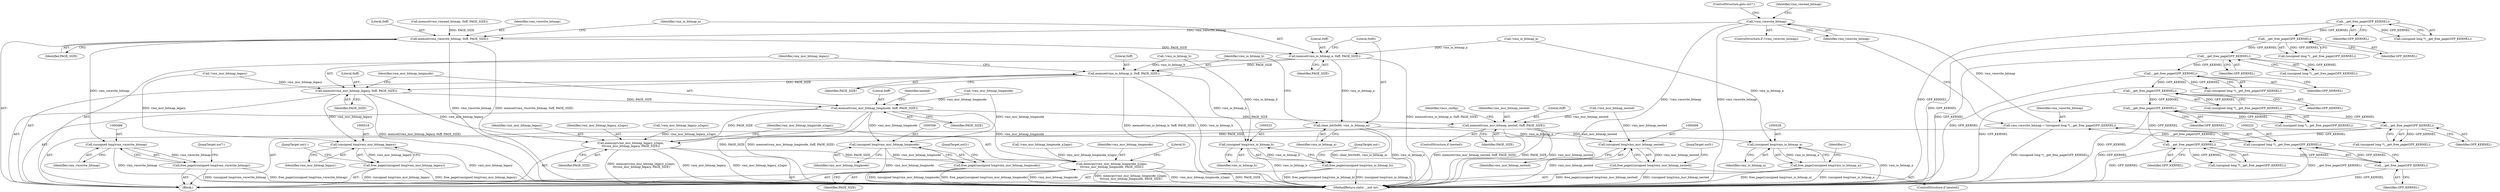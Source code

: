 digraph "0_linux_3ce424e45411cf5a13105e0386b6ecf6eeb4f66f@API" {
"1000229" [label="(Call,!vmx_vmwrite_bitmap)"];
"1000222" [label="(Call,vmx_vmwrite_bitmap = (unsigned long *)__get_free_page(GFP_KERNEL))"];
"1000224" [label="(Call,(unsigned long *)__get_free_page(GFP_KERNEL))"];
"1000226" [label="(Call,__get_free_page(GFP_KERNEL))"];
"1000216" [label="(Call,__get_free_page(GFP_KERNEL))"];
"1000193" [label="(Call,__get_free_page(GFP_KERNEL))"];
"1000183" [label="(Call,__get_free_page(GFP_KERNEL))"];
"1000173" [label="(Call,__get_free_page(GFP_KERNEL))"];
"1000163" [label="(Call,__get_free_page(GFP_KERNEL))"];
"1000153" [label="(Call,__get_free_page(GFP_KERNEL))"];
"1000142" [label="(Call,__get_free_page(GFP_KERNEL))"];
"1000206" [label="(Call,__get_free_page(GFP_KERNEL))"];
"1000236" [label="(Call,memset(vmx_vmwrite_bitmap, 0xff, PAGE_SIZE))"];
"1000240" [label="(Call,memset(vmx_io_bitmap_a, 0xff, PAGE_SIZE))"];
"1000244" [label="(Call,clear_bit(0x80, vmx_io_bitmap_a))"];
"1000527" [label="(Call,(unsigned long)vmx_io_bitmap_a)"];
"1000526" [label="(Call,free_page((unsigned long)vmx_io_bitmap_a))"];
"1000247" [label="(Call,memset(vmx_io_bitmap_b, 0xff, PAGE_SIZE))"];
"1000251" [label="(Call,memset(vmx_msr_bitmap_legacy, 0xff, PAGE_SIZE))"];
"1000255" [label="(Call,memset(vmx_msr_bitmap_longmode, 0xff, PAGE_SIZE))"];
"1000261" [label="(Call,memset(vmx_msr_bitmap_nested, 0xff, PAGE_SIZE))"];
"1000398" [label="(Call,memcpy(vmx_msr_bitmap_legacy_x2apic,\n\t\t\tvmx_msr_bitmap_legacy, PAGE_SIZE))"];
"1000402" [label="(Call,memcpy(vmx_msr_bitmap_longmode_x2apic,\n\t\t\tvmx_msr_bitmap_longmode, PAGE_SIZE))"];
"1000497" [label="(Call,(unsigned long)vmx_msr_bitmap_nested)"];
"1000496" [label="(Call,free_page((unsigned long)vmx_msr_bitmap_nested))"];
"1000507" [label="(Call,(unsigned long)vmx_msr_bitmap_longmode)"];
"1000506" [label="(Call,free_page((unsigned long)vmx_msr_bitmap_longmode))"];
"1000517" [label="(Call,(unsigned long)vmx_msr_bitmap_legacy)"];
"1000516" [label="(Call,free_page((unsigned long)vmx_msr_bitmap_legacy))"];
"1000522" [label="(Call,(unsigned long)vmx_io_bitmap_b)"];
"1000521" [label="(Call,free_page((unsigned long)vmx_io_bitmap_b))"];
"1000485" [label="(Call,(unsigned long)vmx_vmwrite_bitmap)"];
"1000484" [label="(Call,free_page((unsigned long)vmx_vmwrite_bitmap))"];
"1000193" [label="(Call,__get_free_page(GFP_KERNEL))"];
"1000173" [label="(Call,__get_free_page(GFP_KERNEL))"];
"1000404" [label="(Identifier,vmx_msr_bitmap_longmode)"];
"1000496" [label="(Call,free_page((unsigned long)vmx_msr_bitmap_nested))"];
"1000520" [label="(JumpTarget,out1:)"];
"1000510" [label="(JumpTarget,out3:)"];
"1000497" [label="(Call,(unsigned long)vmx_msr_bitmap_nested)"];
"1000222" [label="(Call,vmx_vmwrite_bitmap = (unsigned long *)__get_free_page(GFP_KERNEL))"];
"1000521" [label="(Call,free_page((unsigned long)vmx_io_bitmap_b))"];
"1000216" [label="(Call,__get_free_page(GFP_KERNEL))"];
"1000174" [label="(Identifier,GFP_KERNEL)"];
"1000242" [label="(Literal,0xff)"];
"1000269" [label="(Identifier,vmcs_config)"];
"1000401" [label="(Identifier,PAGE_SIZE)"];
"1000258" [label="(Identifier,PAGE_SIZE)"];
"1000522" [label="(Call,(unsigned long)vmx_io_bitmap_b)"];
"1000226" [label="(Call,__get_free_page(GFP_KERNEL))"];
"1000488" [label="(JumpTarget,out7:)"];
"1000214" [label="(Call,(unsigned long *)__get_free_page(GFP_KERNEL))"];
"1000223" [label="(Identifier,vmx_vmwrite_bitmap)"];
"1000238" [label="(Literal,0xff)"];
"1000186" [label="(Call,!vmx_msr_bitmap_longmode)"];
"1000206" [label="(Call,__get_free_page(GFP_KERNEL))"];
"1000484" [label="(Call,free_page((unsigned long)vmx_vmwrite_bitmap))"];
"1000517" [label="(Call,(unsigned long)vmx_msr_bitmap_legacy)"];
"1000402" [label="(Call,memcpy(vmx_msr_bitmap_longmode_x2apic,\n\t\t\tvmx_msr_bitmap_longmode, PAGE_SIZE))"];
"1000231" [label="(ControlStructure,goto out7;)"];
"1000194" [label="(Identifier,GFP_KERNEL)"];
"1000519" [label="(Identifier,vmx_msr_bitmap_legacy)"];
"1000236" [label="(Call,memset(vmx_vmwrite_bitmap, 0xff, PAGE_SIZE))"];
"1000253" [label="(Literal,0xff)"];
"1000516" [label="(Call,free_page((unsigned long)vmx_msr_bitmap_legacy))"];
"1000251" [label="(Call,memset(vmx_msr_bitmap_legacy, 0xff, PAGE_SIZE))"];
"1000154" [label="(Identifier,GFP_KERNEL)"];
"1000264" [label="(Identifier,PAGE_SIZE)"];
"1000111" [label="(Block,)"];
"1000217" [label="(Identifier,GFP_KERNEL)"];
"1000262" [label="(Identifier,vmx_msr_bitmap_nested)"];
"1000494" [label="(ControlStructure,if (nested))"];
"1000256" [label="(Identifier,vmx_msr_bitmap_longmode)"];
"1000156" [label="(Call,!vmx_io_bitmap_b)"];
"1000405" [label="(Identifier,PAGE_SIZE)"];
"1000184" [label="(Identifier,GFP_KERNEL)"];
"1000403" [label="(Identifier,vmx_msr_bitmap_longmode_x2apic)"];
"1000145" [label="(Call,!vmx_io_bitmap_a)"];
"1000140" [label="(Call,(unsigned long *)__get_free_page(GFP_KERNEL))"];
"1000257" [label="(Literal,0xff)"];
"1000250" [label="(Identifier,PAGE_SIZE)"];
"1000161" [label="(Call,(unsigned long *)__get_free_page(GFP_KERNEL))"];
"1000526" [label="(Call,free_page((unsigned long)vmx_io_bitmap_a))"];
"1000249" [label="(Literal,0xff)"];
"1000239" [label="(Identifier,PAGE_SIZE)"];
"1000191" [label="(Call,(unsigned long *)__get_free_page(GFP_KERNEL))"];
"1000400" [label="(Identifier,vmx_msr_bitmap_legacy)"];
"1000230" [label="(Identifier,vmx_vmwrite_bitmap)"];
"1000500" [label="(JumpTarget,out5:)"];
"1000151" [label="(Call,(unsigned long *)__get_free_page(GFP_KERNEL))"];
"1000229" [label="(Call,!vmx_vmwrite_bitmap)"];
"1000507" [label="(Call,(unsigned long)vmx_msr_bitmap_longmode)"];
"1000255" [label="(Call,memset(vmx_msr_bitmap_longmode, 0xff, PAGE_SIZE))"];
"1000260" [label="(Identifier,nested)"];
"1000244" [label="(Call,clear_bit(0x80, vmx_io_bitmap_a))"];
"1000241" [label="(Identifier,vmx_io_bitmap_a)"];
"1000527" [label="(Call,(unsigned long)vmx_io_bitmap_a)"];
"1000233" [label="(Identifier,vmx_vmread_bitmap)"];
"1000153" [label="(Call,__get_free_page(GFP_KERNEL))"];
"1000525" [label="(JumpTarget,out:)"];
"1000207" [label="(Identifier,GFP_KERNEL)"];
"1000232" [label="(Call,memset(vmx_vmread_bitmap, 0xff, PAGE_SIZE))"];
"1000246" [label="(Identifier,vmx_io_bitmap_a)"];
"1000509" [label="(Identifier,vmx_msr_bitmap_longmode)"];
"1000143" [label="(Identifier,GFP_KERNEL)"];
"1000245" [label="(Literal,0x80)"];
"1000224" [label="(Call,(unsigned long *)__get_free_page(GFP_KERNEL))"];
"1000531" [label="(Identifier,r)"];
"1000532" [label="(MethodReturn,static __init int)"];
"1000204" [label="(Call,(unsigned long *)__get_free_page(GFP_KERNEL))"];
"1000183" [label="(Call,__get_free_page(GFP_KERNEL))"];
"1000247" [label="(Call,memset(vmx_io_bitmap_b, 0xff, PAGE_SIZE))"];
"1000407" [label="(Literal,0)"];
"1000163" [label="(Call,__get_free_page(GFP_KERNEL))"];
"1000248" [label="(Identifier,vmx_io_bitmap_b)"];
"1000487" [label="(Identifier,vmx_vmwrite_bitmap)"];
"1000263" [label="(Literal,0xff)"];
"1000240" [label="(Call,memset(vmx_io_bitmap_a, 0xff, PAGE_SIZE))"];
"1000399" [label="(Identifier,vmx_msr_bitmap_legacy_x2apic)"];
"1000524" [label="(Identifier,vmx_io_bitmap_b)"];
"1000254" [label="(Identifier,PAGE_SIZE)"];
"1000499" [label="(Identifier,vmx_msr_bitmap_nested)"];
"1000196" [label="(Call,!vmx_msr_bitmap_longmode_x2apic)"];
"1000228" [label="(ControlStructure,if (!vmx_vmwrite_bitmap))"];
"1000142" [label="(Call,__get_free_page(GFP_KERNEL))"];
"1000176" [label="(Call,!vmx_msr_bitmap_legacy_x2apic)"];
"1000398" [label="(Call,memcpy(vmx_msr_bitmap_legacy_x2apic,\n\t\t\tvmx_msr_bitmap_legacy, PAGE_SIZE))"];
"1000261" [label="(Call,memset(vmx_msr_bitmap_nested, 0xff, PAGE_SIZE))"];
"1000506" [label="(Call,free_page((unsigned long)vmx_msr_bitmap_longmode))"];
"1000252" [label="(Identifier,vmx_msr_bitmap_legacy)"];
"1000227" [label="(Identifier,GFP_KERNEL)"];
"1000237" [label="(Identifier,vmx_vmwrite_bitmap)"];
"1000171" [label="(Call,(unsigned long *)__get_free_page(GFP_KERNEL))"];
"1000259" [label="(ControlStructure,if (nested))"];
"1000529" [label="(Identifier,vmx_io_bitmap_a)"];
"1000181" [label="(Call,(unsigned long *)__get_free_page(GFP_KERNEL))"];
"1000209" [label="(Call,!vmx_msr_bitmap_nested)"];
"1000485" [label="(Call,(unsigned long)vmx_vmwrite_bitmap)"];
"1000166" [label="(Call,!vmx_msr_bitmap_legacy)"];
"1000164" [label="(Identifier,GFP_KERNEL)"];
"1000243" [label="(Identifier,PAGE_SIZE)"];
"1000229" -> "1000228"  [label="AST: "];
"1000229" -> "1000230"  [label="CFG: "];
"1000230" -> "1000229"  [label="AST: "];
"1000231" -> "1000229"  [label="CFG: "];
"1000233" -> "1000229"  [label="CFG: "];
"1000229" -> "1000532"  [label="DDG: !vmx_vmwrite_bitmap"];
"1000229" -> "1000532"  [label="DDG: vmx_vmwrite_bitmap"];
"1000222" -> "1000229"  [label="DDG: vmx_vmwrite_bitmap"];
"1000229" -> "1000236"  [label="DDG: vmx_vmwrite_bitmap"];
"1000222" -> "1000111"  [label="AST: "];
"1000222" -> "1000224"  [label="CFG: "];
"1000223" -> "1000222"  [label="AST: "];
"1000224" -> "1000222"  [label="AST: "];
"1000230" -> "1000222"  [label="CFG: "];
"1000222" -> "1000532"  [label="DDG: (unsigned long *)__get_free_page(GFP_KERNEL)"];
"1000224" -> "1000222"  [label="DDG: __get_free_page(GFP_KERNEL)"];
"1000224" -> "1000226"  [label="CFG: "];
"1000225" -> "1000224"  [label="AST: "];
"1000226" -> "1000224"  [label="AST: "];
"1000224" -> "1000532"  [label="DDG: __get_free_page(GFP_KERNEL)"];
"1000226" -> "1000224"  [label="DDG: GFP_KERNEL"];
"1000226" -> "1000227"  [label="CFG: "];
"1000227" -> "1000226"  [label="AST: "];
"1000226" -> "1000532"  [label="DDG: GFP_KERNEL"];
"1000216" -> "1000226"  [label="DDG: GFP_KERNEL"];
"1000216" -> "1000214"  [label="AST: "];
"1000216" -> "1000217"  [label="CFG: "];
"1000217" -> "1000216"  [label="AST: "];
"1000214" -> "1000216"  [label="CFG: "];
"1000216" -> "1000532"  [label="DDG: GFP_KERNEL"];
"1000216" -> "1000214"  [label="DDG: GFP_KERNEL"];
"1000193" -> "1000216"  [label="DDG: GFP_KERNEL"];
"1000206" -> "1000216"  [label="DDG: GFP_KERNEL"];
"1000193" -> "1000191"  [label="AST: "];
"1000193" -> "1000194"  [label="CFG: "];
"1000194" -> "1000193"  [label="AST: "];
"1000191" -> "1000193"  [label="CFG: "];
"1000193" -> "1000532"  [label="DDG: GFP_KERNEL"];
"1000193" -> "1000191"  [label="DDG: GFP_KERNEL"];
"1000183" -> "1000193"  [label="DDG: GFP_KERNEL"];
"1000193" -> "1000206"  [label="DDG: GFP_KERNEL"];
"1000183" -> "1000181"  [label="AST: "];
"1000183" -> "1000184"  [label="CFG: "];
"1000184" -> "1000183"  [label="AST: "];
"1000181" -> "1000183"  [label="CFG: "];
"1000183" -> "1000532"  [label="DDG: GFP_KERNEL"];
"1000183" -> "1000181"  [label="DDG: GFP_KERNEL"];
"1000173" -> "1000183"  [label="DDG: GFP_KERNEL"];
"1000173" -> "1000171"  [label="AST: "];
"1000173" -> "1000174"  [label="CFG: "];
"1000174" -> "1000173"  [label="AST: "];
"1000171" -> "1000173"  [label="CFG: "];
"1000173" -> "1000532"  [label="DDG: GFP_KERNEL"];
"1000173" -> "1000171"  [label="DDG: GFP_KERNEL"];
"1000163" -> "1000173"  [label="DDG: GFP_KERNEL"];
"1000163" -> "1000161"  [label="AST: "];
"1000163" -> "1000164"  [label="CFG: "];
"1000164" -> "1000163"  [label="AST: "];
"1000161" -> "1000163"  [label="CFG: "];
"1000163" -> "1000532"  [label="DDG: GFP_KERNEL"];
"1000163" -> "1000161"  [label="DDG: GFP_KERNEL"];
"1000153" -> "1000163"  [label="DDG: GFP_KERNEL"];
"1000153" -> "1000151"  [label="AST: "];
"1000153" -> "1000154"  [label="CFG: "];
"1000154" -> "1000153"  [label="AST: "];
"1000151" -> "1000153"  [label="CFG: "];
"1000153" -> "1000532"  [label="DDG: GFP_KERNEL"];
"1000153" -> "1000151"  [label="DDG: GFP_KERNEL"];
"1000142" -> "1000153"  [label="DDG: GFP_KERNEL"];
"1000142" -> "1000140"  [label="AST: "];
"1000142" -> "1000143"  [label="CFG: "];
"1000143" -> "1000142"  [label="AST: "];
"1000140" -> "1000142"  [label="CFG: "];
"1000142" -> "1000532"  [label="DDG: GFP_KERNEL"];
"1000142" -> "1000140"  [label="DDG: GFP_KERNEL"];
"1000206" -> "1000204"  [label="AST: "];
"1000206" -> "1000207"  [label="CFG: "];
"1000207" -> "1000206"  [label="AST: "];
"1000204" -> "1000206"  [label="CFG: "];
"1000206" -> "1000532"  [label="DDG: GFP_KERNEL"];
"1000206" -> "1000204"  [label="DDG: GFP_KERNEL"];
"1000236" -> "1000111"  [label="AST: "];
"1000236" -> "1000239"  [label="CFG: "];
"1000237" -> "1000236"  [label="AST: "];
"1000238" -> "1000236"  [label="AST: "];
"1000239" -> "1000236"  [label="AST: "];
"1000241" -> "1000236"  [label="CFG: "];
"1000236" -> "1000532"  [label="DDG: vmx_vmwrite_bitmap"];
"1000236" -> "1000532"  [label="DDG: memset(vmx_vmwrite_bitmap, 0xff, PAGE_SIZE)"];
"1000232" -> "1000236"  [label="DDG: PAGE_SIZE"];
"1000236" -> "1000240"  [label="DDG: PAGE_SIZE"];
"1000236" -> "1000485"  [label="DDG: vmx_vmwrite_bitmap"];
"1000240" -> "1000111"  [label="AST: "];
"1000240" -> "1000243"  [label="CFG: "];
"1000241" -> "1000240"  [label="AST: "];
"1000242" -> "1000240"  [label="AST: "];
"1000243" -> "1000240"  [label="AST: "];
"1000245" -> "1000240"  [label="CFG: "];
"1000240" -> "1000532"  [label="DDG: memset(vmx_io_bitmap_a, 0xff, PAGE_SIZE)"];
"1000145" -> "1000240"  [label="DDG: vmx_io_bitmap_a"];
"1000240" -> "1000244"  [label="DDG: vmx_io_bitmap_a"];
"1000240" -> "1000247"  [label="DDG: PAGE_SIZE"];
"1000244" -> "1000111"  [label="AST: "];
"1000244" -> "1000246"  [label="CFG: "];
"1000245" -> "1000244"  [label="AST: "];
"1000246" -> "1000244"  [label="AST: "];
"1000248" -> "1000244"  [label="CFG: "];
"1000244" -> "1000532"  [label="DDG: clear_bit(0x80, vmx_io_bitmap_a)"];
"1000244" -> "1000532"  [label="DDG: vmx_io_bitmap_a"];
"1000244" -> "1000527"  [label="DDG: vmx_io_bitmap_a"];
"1000527" -> "1000526"  [label="AST: "];
"1000527" -> "1000529"  [label="CFG: "];
"1000528" -> "1000527"  [label="AST: "];
"1000529" -> "1000527"  [label="AST: "];
"1000526" -> "1000527"  [label="CFG: "];
"1000527" -> "1000532"  [label="DDG: vmx_io_bitmap_a"];
"1000527" -> "1000526"  [label="DDG: vmx_io_bitmap_a"];
"1000145" -> "1000527"  [label="DDG: vmx_io_bitmap_a"];
"1000526" -> "1000111"  [label="AST: "];
"1000531" -> "1000526"  [label="CFG: "];
"1000526" -> "1000532"  [label="DDG: free_page((unsigned long)vmx_io_bitmap_a)"];
"1000526" -> "1000532"  [label="DDG: (unsigned long)vmx_io_bitmap_a"];
"1000247" -> "1000111"  [label="AST: "];
"1000247" -> "1000250"  [label="CFG: "];
"1000248" -> "1000247"  [label="AST: "];
"1000249" -> "1000247"  [label="AST: "];
"1000250" -> "1000247"  [label="AST: "];
"1000252" -> "1000247"  [label="CFG: "];
"1000247" -> "1000532"  [label="DDG: vmx_io_bitmap_b"];
"1000247" -> "1000532"  [label="DDG: memset(vmx_io_bitmap_b, 0xff, PAGE_SIZE)"];
"1000156" -> "1000247"  [label="DDG: vmx_io_bitmap_b"];
"1000247" -> "1000251"  [label="DDG: PAGE_SIZE"];
"1000247" -> "1000522"  [label="DDG: vmx_io_bitmap_b"];
"1000251" -> "1000111"  [label="AST: "];
"1000251" -> "1000254"  [label="CFG: "];
"1000252" -> "1000251"  [label="AST: "];
"1000253" -> "1000251"  [label="AST: "];
"1000254" -> "1000251"  [label="AST: "];
"1000256" -> "1000251"  [label="CFG: "];
"1000251" -> "1000532"  [label="DDG: memset(vmx_msr_bitmap_legacy, 0xff, PAGE_SIZE)"];
"1000166" -> "1000251"  [label="DDG: vmx_msr_bitmap_legacy"];
"1000251" -> "1000255"  [label="DDG: PAGE_SIZE"];
"1000251" -> "1000398"  [label="DDG: vmx_msr_bitmap_legacy"];
"1000251" -> "1000517"  [label="DDG: vmx_msr_bitmap_legacy"];
"1000255" -> "1000111"  [label="AST: "];
"1000255" -> "1000258"  [label="CFG: "];
"1000256" -> "1000255"  [label="AST: "];
"1000257" -> "1000255"  [label="AST: "];
"1000258" -> "1000255"  [label="AST: "];
"1000260" -> "1000255"  [label="CFG: "];
"1000255" -> "1000532"  [label="DDG: memset(vmx_msr_bitmap_longmode, 0xff, PAGE_SIZE)"];
"1000255" -> "1000532"  [label="DDG: PAGE_SIZE"];
"1000186" -> "1000255"  [label="DDG: vmx_msr_bitmap_longmode"];
"1000255" -> "1000261"  [label="DDG: PAGE_SIZE"];
"1000255" -> "1000398"  [label="DDG: PAGE_SIZE"];
"1000255" -> "1000402"  [label="DDG: vmx_msr_bitmap_longmode"];
"1000255" -> "1000507"  [label="DDG: vmx_msr_bitmap_longmode"];
"1000261" -> "1000259"  [label="AST: "];
"1000261" -> "1000264"  [label="CFG: "];
"1000262" -> "1000261"  [label="AST: "];
"1000263" -> "1000261"  [label="AST: "];
"1000264" -> "1000261"  [label="AST: "];
"1000269" -> "1000261"  [label="CFG: "];
"1000261" -> "1000532"  [label="DDG: PAGE_SIZE"];
"1000261" -> "1000532"  [label="DDG: vmx_msr_bitmap_nested"];
"1000261" -> "1000532"  [label="DDG: memset(vmx_msr_bitmap_nested, 0xff, PAGE_SIZE)"];
"1000209" -> "1000261"  [label="DDG: vmx_msr_bitmap_nested"];
"1000261" -> "1000398"  [label="DDG: PAGE_SIZE"];
"1000261" -> "1000497"  [label="DDG: vmx_msr_bitmap_nested"];
"1000398" -> "1000111"  [label="AST: "];
"1000398" -> "1000401"  [label="CFG: "];
"1000399" -> "1000398"  [label="AST: "];
"1000400" -> "1000398"  [label="AST: "];
"1000401" -> "1000398"  [label="AST: "];
"1000403" -> "1000398"  [label="CFG: "];
"1000398" -> "1000532"  [label="DDG: memcpy(vmx_msr_bitmap_legacy_x2apic,\n\t\t\tvmx_msr_bitmap_legacy, PAGE_SIZE)"];
"1000398" -> "1000532"  [label="DDG: vmx_msr_bitmap_legacy"];
"1000398" -> "1000532"  [label="DDG: vmx_msr_bitmap_legacy_x2apic"];
"1000176" -> "1000398"  [label="DDG: vmx_msr_bitmap_legacy_x2apic"];
"1000398" -> "1000402"  [label="DDG: PAGE_SIZE"];
"1000402" -> "1000111"  [label="AST: "];
"1000402" -> "1000405"  [label="CFG: "];
"1000403" -> "1000402"  [label="AST: "];
"1000404" -> "1000402"  [label="AST: "];
"1000405" -> "1000402"  [label="AST: "];
"1000407" -> "1000402"  [label="CFG: "];
"1000402" -> "1000532"  [label="DDG: PAGE_SIZE"];
"1000402" -> "1000532"  [label="DDG: vmx_msr_bitmap_longmode"];
"1000402" -> "1000532"  [label="DDG: memcpy(vmx_msr_bitmap_longmode_x2apic,\n\t\t\tvmx_msr_bitmap_longmode, PAGE_SIZE)"];
"1000402" -> "1000532"  [label="DDG: vmx_msr_bitmap_longmode_x2apic"];
"1000196" -> "1000402"  [label="DDG: vmx_msr_bitmap_longmode_x2apic"];
"1000497" -> "1000496"  [label="AST: "];
"1000497" -> "1000499"  [label="CFG: "];
"1000498" -> "1000497"  [label="AST: "];
"1000499" -> "1000497"  [label="AST: "];
"1000496" -> "1000497"  [label="CFG: "];
"1000497" -> "1000532"  [label="DDG: vmx_msr_bitmap_nested"];
"1000497" -> "1000496"  [label="DDG: vmx_msr_bitmap_nested"];
"1000209" -> "1000497"  [label="DDG: vmx_msr_bitmap_nested"];
"1000496" -> "1000494"  [label="AST: "];
"1000500" -> "1000496"  [label="CFG: "];
"1000496" -> "1000532"  [label="DDG: free_page((unsigned long)vmx_msr_bitmap_nested)"];
"1000496" -> "1000532"  [label="DDG: (unsigned long)vmx_msr_bitmap_nested"];
"1000507" -> "1000506"  [label="AST: "];
"1000507" -> "1000509"  [label="CFG: "];
"1000508" -> "1000507"  [label="AST: "];
"1000509" -> "1000507"  [label="AST: "];
"1000506" -> "1000507"  [label="CFG: "];
"1000507" -> "1000532"  [label="DDG: vmx_msr_bitmap_longmode"];
"1000507" -> "1000506"  [label="DDG: vmx_msr_bitmap_longmode"];
"1000186" -> "1000507"  [label="DDG: vmx_msr_bitmap_longmode"];
"1000506" -> "1000111"  [label="AST: "];
"1000510" -> "1000506"  [label="CFG: "];
"1000506" -> "1000532"  [label="DDG: free_page((unsigned long)vmx_msr_bitmap_longmode)"];
"1000506" -> "1000532"  [label="DDG: (unsigned long)vmx_msr_bitmap_longmode"];
"1000517" -> "1000516"  [label="AST: "];
"1000517" -> "1000519"  [label="CFG: "];
"1000518" -> "1000517"  [label="AST: "];
"1000519" -> "1000517"  [label="AST: "];
"1000516" -> "1000517"  [label="CFG: "];
"1000517" -> "1000532"  [label="DDG: vmx_msr_bitmap_legacy"];
"1000517" -> "1000516"  [label="DDG: vmx_msr_bitmap_legacy"];
"1000166" -> "1000517"  [label="DDG: vmx_msr_bitmap_legacy"];
"1000516" -> "1000111"  [label="AST: "];
"1000520" -> "1000516"  [label="CFG: "];
"1000516" -> "1000532"  [label="DDG: free_page((unsigned long)vmx_msr_bitmap_legacy)"];
"1000516" -> "1000532"  [label="DDG: (unsigned long)vmx_msr_bitmap_legacy"];
"1000522" -> "1000521"  [label="AST: "];
"1000522" -> "1000524"  [label="CFG: "];
"1000523" -> "1000522"  [label="AST: "];
"1000524" -> "1000522"  [label="AST: "];
"1000521" -> "1000522"  [label="CFG: "];
"1000522" -> "1000532"  [label="DDG: vmx_io_bitmap_b"];
"1000522" -> "1000521"  [label="DDG: vmx_io_bitmap_b"];
"1000156" -> "1000522"  [label="DDG: vmx_io_bitmap_b"];
"1000521" -> "1000111"  [label="AST: "];
"1000525" -> "1000521"  [label="CFG: "];
"1000521" -> "1000532"  [label="DDG: (unsigned long)vmx_io_bitmap_b"];
"1000521" -> "1000532"  [label="DDG: free_page((unsigned long)vmx_io_bitmap_b)"];
"1000485" -> "1000484"  [label="AST: "];
"1000485" -> "1000487"  [label="CFG: "];
"1000486" -> "1000485"  [label="AST: "];
"1000487" -> "1000485"  [label="AST: "];
"1000484" -> "1000485"  [label="CFG: "];
"1000485" -> "1000532"  [label="DDG: vmx_vmwrite_bitmap"];
"1000485" -> "1000484"  [label="DDG: vmx_vmwrite_bitmap"];
"1000484" -> "1000111"  [label="AST: "];
"1000488" -> "1000484"  [label="CFG: "];
"1000484" -> "1000532"  [label="DDG: (unsigned long)vmx_vmwrite_bitmap"];
"1000484" -> "1000532"  [label="DDG: free_page((unsigned long)vmx_vmwrite_bitmap)"];
}
